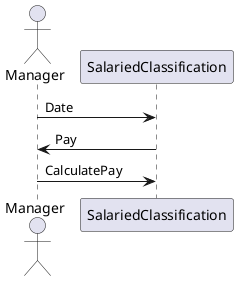 @startuml
actor Manager

Manager -> SalariedClassification:Date
Manager <- SalariedClassification:Pay
Manager -> SalariedClassification:CalculatePay

@enduml